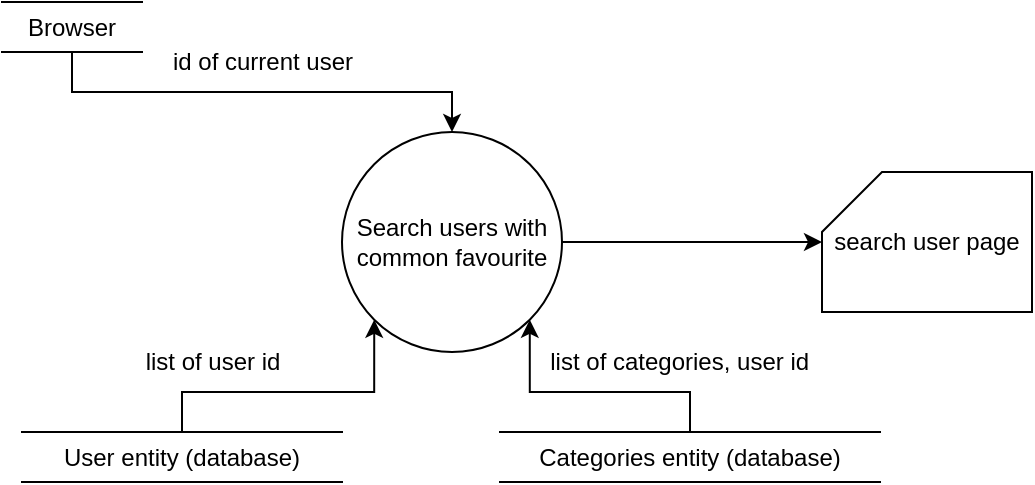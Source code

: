 <mxfile version="20.8.22" type="github">
  <diagram name="Page-1" id="NtDFv7lGtUkmornJkalE">
    <mxGraphModel dx="838" dy="564" grid="0" gridSize="10" guides="1" tooltips="1" connect="1" arrows="1" fold="1" page="1" pageScale="1" pageWidth="827" pageHeight="1169" math="0" shadow="0">
      <root>
        <mxCell id="0" />
        <mxCell id="1" parent="0" />
        <mxCell id="0ELT1PF-z8wpWwdTeymS-14" style="edgeStyle=orthogonalEdgeStyle;rounded=0;orthogonalLoop=1;jettySize=auto;html=1;exitX=0.5;exitY=1;exitDx=0;exitDy=0;entryX=0.5;entryY=0;entryDx=0;entryDy=0;" parent="1" source="DgpxJV7Bac2DRCu_IJg_-10" target="0ELT1PF-z8wpWwdTeymS-4" edge="1">
          <mxGeometry relative="1" as="geometry" />
        </mxCell>
        <mxCell id="DgpxJV7Bac2DRCu_IJg_-10" value="Browser" style="shape=partialRectangle;whiteSpace=wrap;html=1;left=0;right=0;fillColor=none;rounded=0;strokeColor=default;fontFamily=Helvetica;fontSize=12;fontColor=default;" parent="1" vertex="1">
          <mxGeometry x="130" y="475" width="70" height="25" as="geometry" />
        </mxCell>
        <mxCell id="0ELT1PF-z8wpWwdTeymS-5" style="edgeStyle=orthogonalEdgeStyle;rounded=0;orthogonalLoop=1;jettySize=auto;html=1;exitX=0.5;exitY=0;exitDx=0;exitDy=0;entryX=0;entryY=1;entryDx=0;entryDy=0;" parent="1" source="0ELT1PF-z8wpWwdTeymS-1" target="0ELT1PF-z8wpWwdTeymS-4" edge="1">
          <mxGeometry relative="1" as="geometry" />
        </mxCell>
        <mxCell id="0ELT1PF-z8wpWwdTeymS-1" value="User entity (database)" style="shape=partialRectangle;whiteSpace=wrap;html=1;left=0;right=0;fillColor=none;rounded=0;strokeColor=default;fontFamily=Helvetica;fontSize=12;fontColor=default;" parent="1" vertex="1">
          <mxGeometry x="140" y="690" width="160" height="25" as="geometry" />
        </mxCell>
        <mxCell id="0ELT1PF-z8wpWwdTeymS-3" value="id of current user" style="text;html=1;align=center;verticalAlign=middle;resizable=0;points=[];autosize=1;strokeColor=none;fillColor=none;" parent="1" vertex="1">
          <mxGeometry x="205" y="490" width="110" height="30" as="geometry" />
        </mxCell>
        <mxCell id="0ELT1PF-z8wpWwdTeymS-15" style="edgeStyle=orthogonalEdgeStyle;rounded=0;orthogonalLoop=1;jettySize=auto;html=1;exitX=1;exitY=0.5;exitDx=0;exitDy=0;" parent="1" source="0ELT1PF-z8wpWwdTeymS-4" edge="1">
          <mxGeometry relative="1" as="geometry">
            <mxPoint x="540" y="595" as="targetPoint" />
          </mxGeometry>
        </mxCell>
        <mxCell id="0ELT1PF-z8wpWwdTeymS-4" value="Search users with common favourite" style="ellipse;whiteSpace=wrap;html=1;aspect=fixed;" parent="1" vertex="1">
          <mxGeometry x="300" y="540" width="110" height="110" as="geometry" />
        </mxCell>
        <mxCell id="0ELT1PF-z8wpWwdTeymS-6" value="list of user id" style="text;html=1;align=center;verticalAlign=middle;resizable=0;points=[];autosize=1;strokeColor=none;fillColor=none;" parent="1" vertex="1">
          <mxGeometry x="190" y="640" width="90" height="30" as="geometry" />
        </mxCell>
        <mxCell id="0ELT1PF-z8wpWwdTeymS-9" style="edgeStyle=orthogonalEdgeStyle;rounded=0;orthogonalLoop=1;jettySize=auto;html=1;exitX=0.5;exitY=0;exitDx=0;exitDy=0;entryX=1;entryY=1;entryDx=0;entryDy=0;" parent="1" source="0ELT1PF-z8wpWwdTeymS-8" target="0ELT1PF-z8wpWwdTeymS-4" edge="1">
          <mxGeometry relative="1" as="geometry" />
        </mxCell>
        <mxCell id="0ELT1PF-z8wpWwdTeymS-8" value="Categories entity (database)" style="shape=partialRectangle;whiteSpace=wrap;html=1;left=0;right=0;fillColor=none;rounded=0;strokeColor=default;fontFamily=Helvetica;fontSize=12;fontColor=default;" parent="1" vertex="1">
          <mxGeometry x="379" y="690" width="190" height="25" as="geometry" />
        </mxCell>
        <mxCell id="0ELT1PF-z8wpWwdTeymS-10" value="list of categories, user id&amp;nbsp;" style="text;html=1;align=center;verticalAlign=middle;resizable=0;points=[];autosize=1;strokeColor=none;fillColor=none;" parent="1" vertex="1">
          <mxGeometry x="390" y="640" width="160" height="30" as="geometry" />
        </mxCell>
        <mxCell id="0ELT1PF-z8wpWwdTeymS-16" value="search user page" style="shape=card;whiteSpace=wrap;html=1;" parent="1" vertex="1">
          <mxGeometry x="540" y="560" width="105" height="70" as="geometry" />
        </mxCell>
      </root>
    </mxGraphModel>
  </diagram>
</mxfile>
